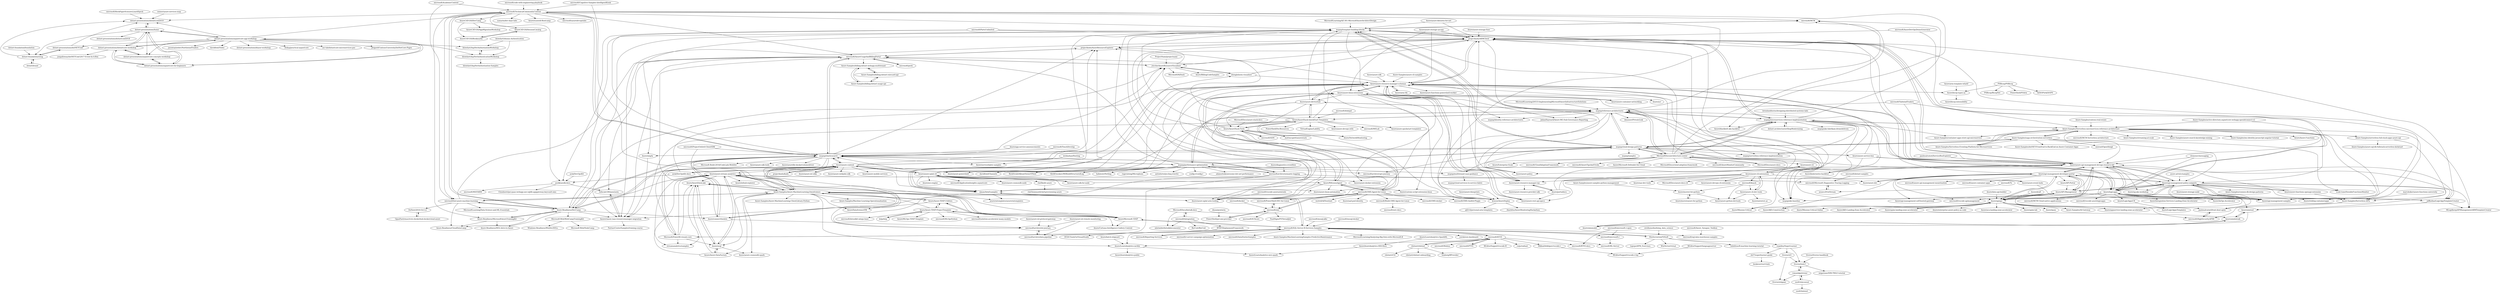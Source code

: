 digraph G {
"microsoft/code-with-engineering-playbook" -> "microsoft/TechnicalCommunityContent" ["e"=1]
"microsoft/MCW" -> "mspnp/template-building-blocks" ["e"=1]
"Azure-Samples/Serverless-Eventing-Platform-for-Microservices" -> "Azure-Samples/Serverless-microservices-reference-architecture"
"dotnet-presentations/aspnetcore-app-workshop" -> "dotnet-presentations/dotnetcore-workshop"
"dotnet-presentations/aspnetcore-app-workshop" -> "dotnet-presentations/aspnetcore-concepts-workshop"
"dotnet-presentations/aspnetcore-app-workshop" -> "dotnet-presentations/aspnetcore-for-beginners"
"dotnet-presentations/aspnetcore-app-workshop" -> "dotnet-presentations/home"
"dotnet-presentations/aspnetcore-app-workshop" -> "dotnet-presentations/blazor-workshop" ["e"=1]
"dotnet-presentations/aspnetcore-app-workshop" -> "blowdart/AspNetAuthorizationWorkshop" ["e"=1]
"dotnet-presentations/aspnetcore-app-workshop" -> "dotnet-presentations/dotNETConf" ["e"=1]
"dotnet-presentations/aspnetcore-app-workshop" -> "dodyg/practical-aspnetcore" ["e"=1]
"dotnet-presentations/aspnetcore-app-workshop" -> "asc-lab/dotnetcore-microservices-poc" ["e"=1]
"dotnet-presentations/aspnetcore-app-workshop" -> "dotnet-presentations/dotnetconf2019"
"dotnet-presentations/aspnetcore-app-workshop" -> "jbogard/ContosoUniversityDotNetCore-Pages" ["e"=1]
"dotnet-presentations/aspnetcore-app-workshop" -> "blowdart/AspNetAuthenticationWorkshop"
"dotnet-presentations/aspnetcore-app-workshop" -> "jasontaylordev/NorthwindTraders" ["e"=1]
"dotnet-presentations/aspnetcore-app-workshop" -> "microsoft/TechnicalCommunityContent"
"dotnet-presentations/aspnetcore-app-workshop" -> "davidfowl/Todos" ["e"=1]
"Azure/api-management-developer-portal" -> "Azure/azure-api-management-devops-resource-kit"
"Azure/api-management-developer-portal" -> "Azure/api-management-policy-snippets"
"Azure/api-management-developer-portal" -> "Azure/API-Management"
"Azure/api-management-developer-portal" -> "Azure/apiops"
"Azure/api-management-developer-portal" -> "Azure/api-management-samples"
"Azure/api-management-developer-portal" -> "Azure/API-Portal"
"Azure/api-management-developer-portal" -> "Azure/azure-dev" ["e"=1]
"Azure/api-management-developer-portal" -> "Azure/logicapps"
"Azure/api-management-developer-portal" -> "microsoft/azure-api-management-monetization"
"Azure/api-management-developer-portal" -> "microsoft/vscode-apimanagement"
"Azure/api-management-developer-portal" -> "microsoft/azure-container-apps" ["e"=1]
"Azure/api-management-developer-portal" -> "microsoft/HighSecurityAPIM"
"Azure/api-management-developer-portal" -> "projectkudu/ARMClient"
"Azure/api-management-developer-portal" -> "Azure/AKS-Construction" ["e"=1]
"Azure/api-management-developer-portal" -> "Azure/api-management-self-hosted-gateway"
"Azure/azure-storage-azcopy" -> "Azure/azure-linux-extensions" ["e"=1]
"Azure/azure-storage-azcopy" -> "projectkudu/ARMClient" ["e"=1]
"Azure/azure-storage-azcopy" -> "Azure/azure-resource-manager-schemas" ["e"=1]
"Azure-Samples/Serverless-microservices-reference-architecture" -> "Azure-Samples/Serverless-Eventing-Platform-for-Microservices"
"Azure-Samples/Serverless-microservices-reference-architecture" -> "Azure-Samples/saga-orchestration-serverless"
"Azure-Samples/Serverless-microservices-reference-architecture" -> "mspnp/microservices-reference-implementation"
"Azure-Samples/Serverless-microservices-reference-architecture" -> "Azure/azure-api-management-devops-resource-kit"
"Azure-Samples/Serverless-microservices-reference-architecture" -> "microsoft/MCW-Serverless-architecture" ["e"=1]
"Azure-Samples/Serverless-microservices-reference-architecture" -> "Azure-Samples/streaming-at-scale" ["e"=1]
"Azure-Samples/Serverless-microservices-reference-architecture" -> "Azure-Samples/container-apps-store-api-microservice" ["e"=1]
"Azure-Samples/Serverless-microservices-reference-architecture" -> "Azure/api-management-policy-snippets"
"Azure-Samples/Serverless-microservices-reference-architecture" -> "Azure-Samples/azure-search-knowledge-mining" ["e"=1]
"Azure-Samples/Serverless-microservices-reference-architecture" -> "Azure-Samples/Serverless-APIs"
"Azure-Samples/Serverless-microservices-reference-architecture" -> "Azure-Samples/serverless-full-stack-apps-azure-sql"
"Azure-Samples/Serverless-microservices-reference-architecture" -> "Azure-Samples/ms-identity-javascript-angular-tutorial"
"Azure-Samples/Serverless-microservices-reference-architecture" -> "Azure/Azure-Functions" ["e"=1]
"Azure-Samples/Serverless-microservices-reference-architecture" -> "Azure/api-management-samples"
"Azure-Samples/Serverless-microservices-reference-architecture" -> "Azure/reddog-containerapps" ["e"=1]
"dotnet-architecture/eShopModernizing" -> "mspnp/microservices-reference-implementation" ["e"=1]
"mspnp/microservices-reference-implementation" -> "mspnp/reference-architectures"
"mspnp/microservices-reference-implementation" -> "mspnp/cloud-design-patterns"
"mspnp/microservices-reference-implementation" -> "mspnp/aks-fabrikam-dronedelivery" ["e"=1]
"mspnp/microservices-reference-implementation" -> "mspnp/aks-baseline" ["e"=1]
"mspnp/microservices-reference-implementation" -> "mspnp/template-building-blocks"
"mspnp/microservices-reference-implementation" -> "Azure-Samples/Serverless-microservices-reference-architecture"
"mspnp/microservices-reference-implementation" -> "MicrosoftDocs/architecture-center"
"mspnp/microservices-reference-implementation" -> "microsoft/MCW" ["e"=1]
"mspnp/microservices-reference-implementation" -> "mspnp/serverless-reference-implementation"
"mspnp/microservices-reference-implementation" -> "Azure/blackbelt-aks-hackfest" ["e"=1]
"mspnp/microservices-reference-implementation" -> "Azure/azure-api-management-devops-resource-kit"
"mspnp/microservices-reference-implementation" -> "Azure/Mission-Critical" ["e"=1]
"mspnp/microservices-reference-implementation" -> "Azure-Samples/container-apps-store-api-microservice" ["e"=1]
"mspnp/microservices-reference-implementation" -> "Azure/kubernetes-hackfest" ["e"=1]
"mspnp/microservices-reference-implementation" -> "dotnet-architecture/eShopModernizing" ["e"=1]
"Azure/azure-storage-fuse" -> "projectkudu/ARMClient" ["e"=1]
"ProjectNami/projectnami" -> "ytechie/AzureResourceVisualizer" ["e"=1]
"microsoft/PowerShell-DSC-for-Linux" -> "microsoft/omi" ["e"=1]
"Azure-Samples/active-directory-aspnetcore-webapp-openidconnect-v2" -> "Azure-Samples/Serverless-microservices-reference-architecture" ["e"=1]
"Azure-Samples/active-directory-aspnetcore-webapp-openidconnect-v2" -> "Azure/azure-api-management-devops-resource-kit" ["e"=1]
"projectkudu/kudu" -> "Azure/azure-content" ["e"=1]
"Azure/azure-libraries-for-net" -> "projectkudu/ARMClient" ["e"=1]
"Azure/azure-libraries-for-net" -> "mspnp/template-building-blocks" ["e"=1]
"Azure/azure-sdk" -> "Azure/azure-resource-manager-schemas" ["e"=1]
"dotnet-presentations/aspnetcore-for-beginners" -> "dotnet-presentations/aspnetcore-concepts-workshop"
"dotnet-presentations/aspnetcore-for-beginners" -> "dotnet-presentations/dotnetcore-workshop"
"dotnet-presentations/aspnetcore-for-beginners" -> "dotnet-presentations/aspnetcore-app-workshop"
"dotnet-presentations/aspnetcore-for-beginners" -> "dotnet-presentations/home"
"brendandburns/designing-distributed-systems-labs" -> "mspnp/microservices-reference-implementation" ["e"=1]
"ecpolley/SuperLearner" -> "ck37/superlearner-guide"
"ecpolley/SuperLearner" -> "tlverse/sl3"
"ecpolley/SuperLearner" -> "tlverse/tmle3"
"Azure/azure-cli-extensions" -> "Azure/azure-cli-dev-tools"
"Azure/azure-cli-extensions" -> "Azure/azure-cli" ["e"=1]
"Azure/azure-cli-extensions" -> "Azure/azure-resource-manager-rpc"
"Azure/azure-cli-extensions" -> "Azure/aaz-dev-tools"
"Azure/azure-cli-extensions" -> "Azure/azure-resource-manager-schemas"
"Azure/azure-cli-extensions" -> "MicrosoftDocs/azure-docs-cli" ["e"=1]
"Azure/azure-cli-extensions" -> "Azure/azure-devops-cli-extension" ["e"=1]
"Azure/azure-cli-extensions" -> "microsoft/knack"
"Azure/azure-cli-extensions" -> "Azure/azure-rest-api-specs" ["e"=1]
"Azure/azure-cli-extensions" -> "Azure/azure-linux-extensions"
"Azure/azure-cli-extensions" -> "projectkudu/ARMClient"
"Azure/azure-cli-extensions" -> "Azure/azure-dev" ["e"=1]
"microsoft/Azure_Synapse_Toolbox" -> "microsoft/sql-data-warehouse-samples" ["e"=1]
"oreillymedia/doing_data_science" -> "WinVector/zmPDSwR"
"REditorSupport/languageserver" -> "REditorSupport/vscode-r-lsp" ["e"=1]
"blowdart/AspNetAuthenticationWorkshop" -> "blowdart/AspNetAuthorizationWorkshop" ["e"=1]
"blowdart/AspNetAuthenticationWorkshop" -> "blowdart/AspNetAuthorization-Samples"
"microsoft/HighSecurityAPIM" -> "paolosalvatori/front-door-apim"
"dotnet-presentations/dotnetconf2019" -> "dotnet-presentations/home"
"Azure/azure-api-management-devops-resource-kit" -> "Azure/apiops"
"Azure/azure-api-management-devops-resource-kit" -> "Azure/api-management-policy-snippets"
"Azure/azure-api-management-devops-resource-kit" -> "Azure/api-management-developer-portal"
"Azure/azure-api-management-devops-resource-kit" -> "Azure/logicapps"
"Azure/azure-api-management-devops-resource-kit" -> "mspnp/aks-baseline" ["e"=1]
"Azure/azure-api-management-devops-resource-kit" -> "Azure/api-management-samples"
"Azure/azure-api-management-devops-resource-kit" -> "Azure/azure-resource-manager-schemas"
"Azure/azure-api-management-devops-resource-kit" -> "Azure/API-Management"
"Azure/azure-api-management-devops-resource-kit" -> "azsk/DevOpsKit-docs" ["e"=1]
"Azure/azure-api-management-devops-resource-kit" -> "Azure/sg-aks-workshop" ["e"=1]
"Azure/azure-api-management-devops-resource-kit" -> "projectkudu/ARMClient"
"Azure/azure-api-management-devops-resource-kit" -> "MLogdberg/APIManagementARMTemplateCreator"
"Azure/azure-api-management-devops-resource-kit" -> "jeffhollan/LogicAppTemplateCreator"
"Azure/azure-api-management-devops-resource-kit" -> "Azure/kubernetes-hackfest" ["e"=1]
"Azure/azure-api-management-devops-resource-kit" -> "Azure/azure-policy" ["e"=1]
"Azure/azure-blueprints" -> "krnese/AzureDeploy" ["e"=1]
"microsoft/TailwindTraders" -> "Azure/azure-api-management-devops-resource-kit" ["e"=1]
"microsoft/TailwindTraders" -> "mspnp/reference-architectures" ["e"=1]
"microsoft/TailwindTraders" -> "Azure-Samples/Serverless-microservices-reference-architecture" ["e"=1]
"dotnet-presentations/home" -> "dotnet-presentations/dotnetcore-workshop"
"dotnet-presentations/home" -> "dotnet-presentations/aspnetcore-concepts-workshop"
"dotnet-presentations/home" -> "dotnet-presentations/aspnetcore-app-workshop"
"dotnet-presentations/home" -> "dotnet-presentations/dotnetconf2019"
"dotnet-presentations/home" -> "dotnet-presentations/dotnetconf2018"
"dotnet-presentations/home" -> "dotnet-presentations/aspnetcore-for-beginners"
"dotnet-presentations/home" -> "dotnet-foundation/swag"
"azure-ad-b2c/samples" -> "Azure/api-management-policy-snippets" ["e"=1]
"azsk/DevOpsKit-docs" -> "Azure/azure-api-management-devops-resource-kit" ["e"=1]
"azsk/DevOpsKit-docs" -> "azsdk/azsdk-docs" ["e"=1]
"azsk/DevOpsKit-docs" -> "Azure/azure-resource-manager-schemas" ["e"=1]
"Azure/azure-cli-dev-tools" -> "Azure/azure-python-devtools"
"Azure/azure-cli-dev-tools" -> "Azure/autorest.az"
"Azure/azure-cli-dev-tools" -> "Azure/azure-cli-extensions"
"MicrosoftLearning/AZ-301-MicrosoftAzureArchitectDesign" -> "mspnp/template-building-blocks" ["e"=1]
"microsoft/Tx" -> "neuecc/EtwStream" ["e"=1]
"Azure/azure-storage-node" -> "Azure/api-management-samples" ["e"=1]
"Azure/azure-linux-extensions" -> "Azure/WALinuxAgent"
"Azure/azure-linux-extensions" -> "Azure/custom-script-extension-linux"
"Azure/azure-linux-extensions" -> "Azure/azure-resource-manager-schemas"
"Azure/azure-linux-extensions" -> "microsoft/OMS-Agent-for-Linux"
"Azure/azure-linux-extensions" -> "Azure/azure-container-networking" ["e"=1]
"Azure/azure-linux-extensions" -> "Azure/azure-linux-automation"
"Azure/azure-linux-extensions" -> "Azure/acr" ["e"=1]
"Azure/azure-linux-extensions" -> "Azure/azure-resource-manager-rpc"
"Azure/azure-linux-extensions" -> "Azure/azure-docker-extension"
"Azure/azure-linux-extensions" -> "Azure/azure-devtestlab" ["e"=1]
"nnmer/azure-services-map" -> "dotnet-presentations/dotnetconf2019" ["e"=1]
"MikhailArkhipov/vscode-r" -> "REditorSupport/vscode-r-lsp"
"MicrosoftDocs/azure-stack-docs" -> "Azure/AzureStack-Tools" ["e"=1]
"microsoft/AzureDevOpsDemoGenerator" -> "Azure/api-management-samples" ["e"=1]
"microsoft/AzureDevOpsDemoGenerator" -> "projectkudu/ARMClient" ["e"=1]
"microsoft/vscode-azurearmtools" -> "Azure/azure-xplat-arm-tooling"
"azsk/DevOpsKit" -> "azsdk/azsdk-docs" ["e"=1]
"tlverse/tmle3" -> "migariane/SIM-TMLE-tutorial"
"tlverse/tmle3" -> "romainkp/stremr"
"dotnet-presentations/dotnetcore-workshop" -> "dotnet-presentations/aspnetcore-concepts-workshop"
"dotnet-presentations/dotnetcore-workshop" -> "dotnet-presentations/home"
"dotnet-presentations/dotnetcore-workshop" -> "dotnet-presentations/aspnetcore-app-workshop"
"dotnet-presentations/dotnetcore-workshop" -> "dotnet-presentations/aspnetcore-for-beginners"
"dotnet-presentations/dotnetcore-workshop" -> "jongalloway/dotNETConf-2017-Event-In-A-Box"
"tlverse/tlverse-handbook" -> "tlverse/tmle3"
"dotnet-presentations/aspnetcore-concepts-workshop" -> "dotnet-presentations/dotnetcore-workshop"
"dotnet-presentations/aspnetcore-concepts-workshop" -> "dotnet-presentations/aspnetcore-for-beginners"
"Azure/Azure-DataFactory" -> "Azure/AzureDataLake" ["e"=1]
"Azure/Azure-DataFactory" -> "Azure/usql" ["e"=1]
"Azure/Azure-DataFactory" -> "Azure/azure-stream-analytics" ["e"=1]
"Azure-Readiness/DevCamp" -> "Azure-Readiness/MicrosoftAzureTrainingKit"
"Azure-Readiness/DevCamp" -> "microsoft/TechnicalCommunityContent"
"Azure-Readiness/DevCamp" -> "Azure-Readiness/CloudDataCamp"
"Azure-Readiness/DevCamp" -> "Azure-Readiness/HOL-Intro-to-Azure"
"Azure-Readiness/DevCamp" -> "mspnp/elasticsearch"
"Azure-Readiness/DevCamp" -> "Azure/azure-content"
"Azure-Readiness/DevCamp" -> "ytechie/AzureResourceVisualizer"
"Azure-Readiness/DevCamp" -> "Microsoft-Web/WebCampTrainingKit"
"Azure-Readiness/DevCamp" -> "microsoft/hol-azure-machine-learning"
"Azure-Readiness/DevCamp" -> "Azure/classic-iaas-resourcemanager-migration"
"Azure-Readiness/DevCamp" -> "microsoft/AzureUsageAndBillingPortal"
"Azure-Readiness/DevCamp" -> "Azure/connectthedots" ["e"=1]
"paolosalvatori/ServiceBusExplorer" -> "Azure/azure-api-management-devops-resource-kit" ["e"=1]
"microsoft/diskspd" -> "Azure/AzureStack-QuickStart-Templates" ["e"=1]
"mspnp/performance-optimization" -> "mspnp/elasticsearch"
"mspnp/performance-optimization" -> "microsoftarchive/semantic-logging"
"mspnp/performance-optimization" -> "mspnp/cloud-design-patterns"
"mspnp/performance-optimization" -> "mspnp/reference-architectures"
"mspnp/performance-optimization" -> "mspnp/template-building-blocks"
"mspnp/performance-optimization" -> "hallatore/Netling" ["e"=1]
"mspnp/performance-optimization" -> "rogeralsing/Microphone" ["e"=1]
"mspnp/performance-optimization" -> "mspnp/multitenant-saas-guidance"
"mspnp/performance-optimization" -> "antiufo/roslyn-linq-rewrite" ["e"=1]
"mspnp/performance-optimization" -> "microsoftarchive/cqrs-journey" ["e"=1]
"mspnp/performance-optimization" -> "config-r/config-r" ["e"=1]
"mspnp/performance-optimization" -> "adamsitnik/awesome-dot-net-performance" ["e"=1]
"mspnp/performance-optimization" -> "davidfowl/Channels" ["e"=1]
"mspnp/performance-optimization" -> "RickStrahl/AlbumViewerVNext" ["e"=1]
"mspnp/performance-optimization" -> "KirillOsenkov/MSBuildStructuredLog" ["e"=1]
"dotnet-presentations/dotNETConf" -> "dotnet-foundation/swag" ["e"=1]
"dotnet-presentations/dotNETConf" -> "dotnet-presentations/dotnetconf2019" ["e"=1]
"Azure/API-Management" -> "microsoft/vscode-apimanagement"
"Azure/API-Management" -> "Azure/api-management-policy-snippets"
"Azure/API-Management" -> "paolosalvatori/front-door-apim"
"Azure/API-Management" -> "Azure/api-management-self-hosted-gateway"
"Azure/API-Management" -> "Azure/api-management-developer-portal"
"Azure/API-Management" -> "Azure/apiops"
"Azure/API-Management" -> "Azure/api-management-samples"
"Azure-Samples/Azure-MachineLearning-DataScience" -> "Azure/Azure-TDSP-Utilities"
"Azure-Samples/Azure-MachineLearning-DataScience" -> "Azure-Samples/Azure-MachineLearning-ClientLibrary-Python"
"Azure-Samples/Azure-MachineLearning-DataScience" -> "Azure/AzureDataLake"
"Azure-Samples/Azure-MachineLearning-DataScience" -> "Azure/Microsoft-TDSP"
"Azure-Samples/Azure-MachineLearning-DataScience" -> "Azure/azure-stream-analytics"
"Azure-Samples/Azure-MachineLearning-DataScience" -> "microsoft/hol-azure-machine-learning"
"Azure-Samples/Azure-MachineLearning-DataScience" -> "Azure/LearnAnalytics-mr4ds"
"Azure-Samples/Azure-MachineLearning-DataScience" -> "Azure/Cortana-Intelligence-Gallery-Content"
"Azure-Samples/Azure-MachineLearning-DataScience" -> "microsoft/SQL-Server-R-Services-Samples"
"Azure-Samples/Azure-MachineLearning-DataScience" -> "Azure-Samples/Machine-Learning-Operationalization" ["e"=1]
"Azure-Samples/Azure-MachineLearning-DataScience" -> "Azure/DataScienceVM"
"Azure-Samples/Azure-MachineLearning-DataScience" -> "Azure/usql"
"Azure-Samples/Azure-MachineLearning-DataScience" -> "Azure/Azure-DataFactory" ["e"=1]
"Azure-Samples/Azure-MachineLearning-DataScience" -> "Azure/azure-content"
"Azure-Samples/Azure-MachineLearning-DataScience" -> "Azure/azure-cosmosdb-spark" ["e"=1]
"dotnet-foundation/foundation" -> "dotnet-foundation/swag" ["e"=1]
"Azure/connectthedots" -> "Azure/azure-stream-analytics" ["e"=1]
"Azure/connectthedots" -> "mspnp/elasticsearch" ["e"=1]
"Azure/connectthedots" -> "microsoftarchive/iot-journey" ["e"=1]
"Azure/connectthedots" -> "microsoft/AzureUsageAndBillingPortal" ["e"=1]
"Azure/arm-ttk" -> "Azure/azure-resource-manager-schemas" ["e"=1]
"Azure/azure-sdk-for-node" -> "Azure/azure-xplat-cli" ["e"=1]
"Azure/azure-sdk-for-node" -> "Azure/azure-resource-manager-schemas" ["e"=1]
"Azure-Samples/Serverless-APIs" -> "microsoft/HighSecurityAPIM"
"Azure-Samples/Serverless-APIs" -> "paolosalvatori/front-door-apim"
"microsoft/RockPaperScissorsLizardSpock" -> "dotnet-presentations/dotnetconf2019" ["e"=1]
"projectkudu/ARMClient" -> "projectkudu/AzureResourceExplorer"
"projectkudu/ARMClient" -> "Azure/azure-resource-manager-schemas"
"projectkudu/ARMClient" -> "mspnp/template-building-blocks"
"projectkudu/ARMClient" -> "MLogdberg/APIManagementARMTemplateCreator"
"projectkudu/ARMClient" -> "jeffhollan/LogicAppTemplateCreator"
"projectkudu/ARMClient" -> "Azure/logicapps"
"projectkudu/ARMClient" -> "Azure/azure-xplat-arm-tooling"
"projectkudu/ARMClient" -> "Azure/azure-api-management-devops-resource-kit"
"projectkudu/ARMClient" -> "Azure/azure-resource-manager-rpc"
"projectkudu/ARMClient" -> "ytechie/AzureResourceVisualizer"
"projectkudu/ARMClient" -> "Azure/classic-iaas-resourcemanager-migration"
"Azure/azure-functions-openapi-extension" -> "Azure/api-management-policy-snippets" ["e"=1]
"Azure/azure-functions-openapi-extension" -> "Azure/azure-api-management-devops-resource-kit" ["e"=1]
"Azure/azure-functions-openapi-extension" -> "Azure-Samples/Serverless-APIs" ["e"=1]
"rdotnet/rdotnet" -> "rdotnet/rdotnet-onboarding"
"rdotnet/rdotnet" -> "fslaborg/RProvider" ["e"=1]
"rdotnet/rdotnet" -> "rdotnet/rClr"
"rdotnet/rdotnet" -> "microsoft/RTVS"
"paolosalvatori/front-door-apim" -> "microsoft/HighSecurityAPIM"
"Azure/api-management-samples" -> "Azure/api-management-policy-snippets"
"microsoftarchive/semantic-logging" -> "microsoft/Microsoft.Diagnostics.Tracing.Logging"
"microsoftarchive/semantic-logging" -> "mspnp/elasticsearch"
"microsoftarchive/semantic-logging" -> "microsoftarchive/data-pipeline"
"microsoftarchive/semantic-logging" -> "microsoftarchive/iot-journey"
"microsoftarchive/semantic-logging" -> "mspnp/performance-optimization"
"BTDF/DeploymentFramework" -> "BTDF/ToolsForVisualStudio"
"Azure-Samples/azure-samples-python-management" -> "Azure/msrest-for-python"
"dslp/dslp" -> "Azure/Azure-TDSP-ProjectTemplate" ["e"=1]
"Azure/bicep-types-az" -> "Azure/bicep-extensibility"
"dotnet/brand" -> "dotnet-foundation/swag"
"microsoft/dotnet-samples" -> "microsoft/Microsoft.Diagnostics.Tracing.Logging" ["e"=1]
"Azure-Samples/saga-orchestration-serverless" -> "Azure-Samples/Serverless-microservices-reference-architecture"
"Azure-Samples/saga-orchestration-serverless" -> "mizrael/OpenSleigh" ["e"=1]
"Azure-Samples/saga-orchestration-serverless" -> "Azure-Samples/Serverless-Eventing-Platform-for-Microservices"
"Azure-Samples/saga-orchestration-serverless" -> "scale-tone/DurableFunctionsMonitor" ["e"=1]
"Azure-Samples/saga-orchestration-serverless" -> "Azure/api-management-policy-snippets"
"Azure-Samples/saga-orchestration-serverless" -> "Azure-Samples/dotNET-FrontEnd-to-BackEnd-on-Azure-Container-Apps" ["e"=1]
"Azure-Samples/saga-orchestration-serverless" -> "mspnp/cloud-design-patterns"
"Azure-Readiness/MicrosoftAzureTrainingKit" -> "Azure-Readiness/DevCamp"
"Azure-Readiness/MicrosoftAzureTrainingKit" -> "Azure-Readiness/CloudDataCamp"
"Azure-Readiness/MicrosoftAzureTrainingKit" -> "Azure-Readiness/HOL-Intro-to-Azure"
"Azure/aimtool" -> "Azure/aimbiztalk"
"Azure/aimtool" -> "Azure/aimmodel"
"neuecc/EtwStream" -> "microsoft/Microsoft.Diagnostics.Tracing.Logging"
"Azure/aimmodel" -> "Azure/aimbiztalk"
"microsoftarchive/data-pipeline" -> "microsoftarchive/iot-journey"
"Azure/aimbiztalk" -> "Azure/aimmodel"
"Azure/aimbiztalk" -> "Azure/aimtool"
"Azure/arm-template-whatif" -> "Azure/bicep-types-az"
"microsoft/TouchDevelop" -> "mspnp/elasticsearch" ["e"=1]
"microsoft/PTVS" -> "microsoft/RTVS" ["e"=1]
"Azure/LogicAppsUX" -> "Azure/LogicAppsTemplates"
"microsoft/RTVS" -> "MikhailArkhipov/vscode-r"
"microsoft/RTVS" -> "microsoft/RTVS-docs"
"microsoft/RTVS" -> "microsoft/SQL-Server-R-Services-Samples"
"microsoft/RTVS" -> "REditorSupport/vscode-R" ["e"=1]
"microsoft/RTVS" -> "microsoft/PTVS" ["e"=1]
"microsoft/RTVS" -> "rdotnet/rdotnet"
"microsoft/RTVS" -> "Azure/LearnAnalytics-mr4ds"
"microsoft/RTVS" -> "vnijs/radiant" ["e"=1]
"microsoft/RTVS" -> "microsoft/Mobius" ["e"=1]
"Azure/azure-stream-analytics" -> "Azure-Samples/Azure-MachineLearning-DataScience"
"Azure/azure-stream-analytics" -> "Azure/azure-event-hubs" ["e"=1]
"Azure/azure-stream-analytics" -> "streamanalytics/samples"
"Azure/azure-stream-analytics" -> "Azure/usql"
"Azure/azure-stream-analytics" -> "Azure/AzureDataLake"
"Azure/azure-stream-analytics" -> "Azure/connectthedots" ["e"=1]
"Azure/azure-stream-analytics" -> "Azure/iothub-explorer" ["e"=1]
"Azure/azure-rest-api-specs" -> "Azure/azure-resource-manager-schemas" ["e"=1]
"Azure/azure-rest-api-specs" -> "projectkudu/ARMClient" ["e"=1]
"Azure/azure-resource-manager-schemas" -> "Azure/arm-ttk" ["e"=1]
"Azure/azure-resource-manager-schemas" -> "projectkudu/ARMClient"
"Azure/azure-resource-manager-schemas" -> "Azure/azure-rest-api-specs" ["e"=1]
"Azure/azure-resource-manager-schemas" -> "Azure/azure-devtestlab" ["e"=1]
"Azure/azure-resource-manager-schemas" -> "Azure/azure-xplat-arm-tooling"
"Azure/azure-resource-manager-schemas" -> "rjmax/ArmExamples"
"Azure/azure-resource-manager-schemas" -> "Azure/azure-policy" ["e"=1]
"Azure/azure-resource-manager-schemas" -> "Azure/logicapps"
"Azure/azure-resource-manager-schemas" -> "Azure/azure-resource-manager-rpc"
"Azure/azure-resource-manager-schemas" -> "Azure/azure-api-management-devops-resource-kit"
"Azure/azure-resource-manager-schemas" -> "JulianHayward/Azure-MG-Sub-Governance-Reporting" ["e"=1]
"Azure/azure-resource-manager-schemas" -> "Azure/azure-functions-powershell-worker" ["e"=1]
"Azure/azure-resource-manager-schemas" -> "Azure/bicep-types-az"
"Azure/azure-resource-manager-schemas" -> "projectkudu/AzureResourceExplorer"
"Azure/azure-resource-manager-schemas" -> "Azure/azure-linux-extensions"
"Azure-Samples/serverless-full-stack-apps-azure-sql" -> "Azure-Samples/azure-sql-db-fullstack-serverless-kickstart"
"Azure-Samples/serverless-full-stack-apps-azure-sql" -> "Azure-Samples/Serverless-APIs"
"microsoft/PartsUnlimited" -> "mspnp/elasticsearch" ["e"=1]
"microsoft/PartsUnlimited" -> "projectkudu/ARMClient" ["e"=1]
"microsoft/PartsUnlimited" -> "Azure/azure-api-management-devops-resource-kit" ["e"=1]
"microsoft/PartsUnlimited" -> "Azure-Readiness/DevCamp" ["e"=1]
"Azure/azure-iot-remote-monitoring" -> "microsoftarchive/iot-journey" ["e"=1]
"Azure/azure-iot-remote-monitoring" -> "microsoftarchive/data-pipeline" ["e"=1]
"projectkudu/AzureResourceExplorer" -> "projectkudu/ARMClient"
"projectkudu/AzureResourceExplorer" -> "microsoft/AzureUsageAndBillingPortal"
"mspnp/elasticsearch" -> "mspnp/performance-optimization"
"mspnp/elasticsearch" -> "microsoftarchive/iot-journey"
"mspnp/elasticsearch" -> "microsoftarchive/semantic-logging"
"mspnp/elasticsearch" -> "microsoft/AzureUsageAndBillingPortal"
"mspnp/elasticsearch" -> "Azure-Readiness/DevCamp"
"mspnp/elasticsearch" -> "Azure/servicefabric-samples"
"mspnp/elasticsearch" -> "Azure/azure-content"
"mspnp/elasticsearch" -> "ytechie/AzureResourceVisualizer"
"mspnp/elasticsearch" -> "microsoft/TechnicalCommunityContent"
"mspnp/elasticsearch" -> "Microsoft-Build-2016/CodeLabs-WebDev" ["e"=1]
"mspnp/elasticsearch" -> "Azure/connectthedots" ["e"=1]
"mspnp/elasticsearch" -> "Azure/azure-sdk-tools" ["e"=1]
"mspnp/elasticsearch" -> "azurermtemplates/azurermtemplates"
"mspnp/elasticsearch" -> "Azure/azurefile-dockervolumedriver" ["e"=1]
"mspnp/elasticsearch" -> "projectkudu/AzureResourceExplorer"
"Microsoft/PowerBI-visuals-core" -> "Azure/usql" ["e"=1]
"Microsoft/PowerBI-visuals-core" -> "mspnp/elasticsearch" ["e"=1]
"Microsoft/PowerBI-visuals-core" -> "Azure/azure-stream-analytics" ["e"=1]
"Microsoft/PowerBI-visuals-core" -> "Azure/azure-content" ["e"=1]
"Microsoft/PowerBI-visuals-core" -> "microsoft/SQL-Server-R-Services-Samples" ["e"=1]
"Microsoft/PowerBI-visuals-core" -> "streamanalytics/samples" ["e"=1]
"Microsoft/PowerBI-visuals-core" -> "Azure/AzureDataLake" ["e"=1]
"fullscale180/asm2arm" -> "Azure/classic-iaas-resourcemanager-migration"
"Azure/azure-event-hubs" -> "Azure/azure-stream-analytics" ["e"=1]
"Azure/azure-event-hubs" -> "Azure/api-management-samples" ["e"=1]
"marcduiker/azure-functions-university" -> "Azure-Samples/Serverless-APIs" ["e"=1]
"dotnet-foundation/swag" -> "dotnet/brand"
"dotnet-foundation/swag" -> "dotnet-presentations/dotnetconf2019"
"dotnet-foundation/swag" -> "dotnet-presentations/dotNETConf" ["e"=1]
"microsoft/docker" -> "microsoft/omi" ["e"=1]
"PSBicep/PSBicep" -> "AZDOPS/AZDOPS"
"PSBicep/PSBicep" -> "PSBicep/BicepNet"
"PSBicep/PSBicep" -> "PowerShell/PSArm"
"PSBicep/PSBicep" -> "Azure/bicep-types-az"
"ytechie/AzureResourceVisualizer" -> "shenglol/arm-visualizer"
"ytechie/AzureResourceVisualizer" -> "microsoft/AzureUsageAndBillingPortal"
"ytechie/AzureResourceVisualizer" -> "Azure/BillingCodeSamples"
"ytechie/AzureResourceVisualizer" -> "MicrosoftDX/Dash"
"ytechie/AzureResourceVisualizer" -> "projectkudu/AzureResourceExplorer"
"Azure/azure-iot-protocol-gateway" -> "microsoftarchive/iot-journey" ["e"=1]
"Azure/AzureDataLake" -> "Azure/usql"
"Azure/AzureDataLake" -> "streamanalytics/samples"
"Azure/AzureDataLake" -> "Azure-Samples/Azure-MachineLearning-DataScience"
"microsoftarchive/iot-journey" -> "microsoftarchive/data-pipeline"
"rjmax/ArmExamples" -> "krnese/AzureDeploy"
"rjmax/ArmExamples" -> "Azure/azure-xplat-arm-tooling"
"rjmax/ArmExamples" -> "azurermtemplates/azurermtemplates"
"rjmax/ArmExamples" -> "Azure/classic-iaas-resourcemanager-migration"
"Microsoft-Web/WebCampTrainingKit" -> "Microsoft-Web/NodeCamp"
"Microsoft-Web/WebCampTrainingKit" -> "Windows-Readiness/WinDevHOLs" ["e"=1]
"osofr/simcausal" -> "romainkp/stremr"
"osofr/simcausal" -> "osofr/tmlenet"
"microsoft/Microsoft.Diagnostics.Tracing.Logging" -> "neuecc/EtwStream"
"Azure/API-Portal" -> "Azure/API-Management"
"Azure-Samples/billing-dotnet-webapp-multitenant" -> "Azure-Samples/billing-dotnet-ratecard-api"
"Azure-Samples/billing-dotnet-webapp-multitenant" -> "Azure-Samples/billing-dotnet-usage-api"
"blowdart/AspNetAuthorizationWorkshop" -> "blowdart/AspNetAuthenticationWorkshop" ["e"=1]
"Azure/apim-landing-zone-accelerator" -> "Azure/apiops" ["e"=1]
"Azure/azure-content" -> "mspnp/elasticsearch"
"Azure/azure-content" -> "Azure-Readiness/DevCamp"
"Azure/azure-content" -> "Azure/azure-resource-manager-schemas"
"Azure/azure-content" -> "projectkudu/kudu" ["e"=1]
"Azure/azure-content" -> "ytechie/AzureResourceVisualizer"
"Azure/azure-content" -> "Azure/azure-xplat-cli"
"Azure/azure-content" -> "Azure-Samples/Azure-MachineLearning-DataScience"
"Azure/azure-content" -> "Azure/azure-iot-sdks" ["e"=1]
"Azure/azure-content" -> "Azure/azure-webjobs-sdk" ["e"=1]
"Azure/azure-content" -> "Microsoft/PowerBI-visuals-core" ["e"=1]
"Azure/azure-content" -> "Azure/azure-powershell" ["e"=1]
"Azure/azure-content" -> "rjmax/ArmExamples"
"Azure/azure-content" -> "Azure/azure-stream-analytics"
"Azure/azure-content" -> "Azure/azure-mobile-services" ["e"=1]
"Azure/azure-content" -> "projectkudu/AzureResourceExplorer"
"Azure/AzureStack-QuickStart-Templates" -> "Azure/AzureStack-Tools"
"Azure/AzureStack-QuickStart-Templates" -> "mspnp/reference-architectures"
"Azure/AzureStack-QuickStart-Templates" -> "Azure/azure-devtestlab" ["e"=1]
"Azure/AzureStack-QuickStart-Templates" -> "PowerShell/DscResources" ["e"=1]
"Azure/AzureStack-QuickStart-Templates" -> "Azure/azure-resource-manager-schemas"
"Azure/AzureStack-QuickStart-Templates" -> "Azure/classic-iaas-resourcemanager-migration"
"Azure/AzureStack-QuickStart-Templates" -> "ytechie/AzureResourceVisualizer"
"Azure/AzureStack-QuickStart-Templates" -> "VirtualEngine/Lability" ["e"=1]
"Azure/AzureStack-QuickStart-Templates" -> "microsoft/AzureUsageAndBillingPortal"
"Azure/AzureStack-QuickStart-Templates" -> "Azure/azure-powershell" ["e"=1]
"Azure/AzureStack-QuickStart-Templates" -> "Azure/azure-devops-utils" ["e"=1]
"Azure/AzureStack-QuickStart-Templates" -> "rjmax/ArmExamples"
"Azure/AzureStack-QuickStart-Templates" -> "microsoft/MSLab" ["e"=1]
"Azure/AzureStack-QuickStart-Templates" -> "Azure/azure-quickstart-templates" ["e"=1]
"Azure/AzureStack-QuickStart-Templates" -> "Azure/NetworkMonitoring"
"mspnp/multitenant-saas-guidance" -> "mspnp/cloud-services-to-service-fabric"
"Azure/data-api-builder" -> "Azure/apiops" ["e"=1]
"microsoft/ProjectOxford-ClientSDK" -> "mspnp/elasticsearch" ["e"=1]
"microsoft/ProjectOxford-ClientSDK" -> "Azure-Samples/Azure-MachineLearning-DataScience" ["e"=1]
"clemensv/messaging" -> "Azure/azure-api-management-devops-resource-kit" ["e"=1]
"clemensv/messaging" -> "Azure/logicapps" ["e"=1]
"diyan/pywinrm" -> "PowerShell/psl-omi-provider" ["e"=1]
"Azure/apiops" -> "Azure/azure-api-management-devops-resource-kit"
"Azure/apiops" -> "Azure/apim-landing-zone-accelerator" ["e"=1]
"Azure/apiops" -> "Azure/api-management-policy-snippets"
"Azure/apiops" -> "Azure/API-Management"
"Azure/apiops" -> "Azure/appservice-landing-zone-accelerator" ["e"=1]
"Azure/apiops" -> "Azure/enterprise-azure-policy-as-code" ["e"=1]
"Azure/apiops" -> "Azure/api-management-developer-portal"
"Azure/apiops" -> "Azure/aca-landing-zone-accelerator" ["e"=1]
"Azure/apiops" -> "Azure/apim-lab"
"Azure/apiops" -> "Azure/AKS-Construction" ["e"=1]
"Azure/apiops" -> "Azure/ipam" ["e"=1]
"Azure/apiops" -> "Azure-Samples/AI-Gateway" ["e"=1]
"Azure/apiops" -> "Azure/Mission-Critical" ["e"=1]
"Azure/apiops" -> "Azure/Mission-Critical-Online" ["e"=1]
"Azure/apiops" -> "Azure/AKS-Landing-Zone-Accelerator" ["e"=1]
"microsoft/omi" -> "PowerShell/psl-omi-provider"
"microsoft/omi" -> "microsoft/SCXcore"
"microsoft/omi" -> "microsoft/PowerShell-DSC-for-Linux" ["e"=1]
"microsoft/omi" -> "PaulHigin/PSThreadJob" ["e"=1]
"microsoft/omi" -> "microsoft/OMS-Agent-for-Linux"
"microsoft/OMS-Agent-for-Linux" -> "microsoft/Build-OMS-Agent-for-Linux"
"microsoft/OMS-Agent-for-Linux" -> "Azure/azure-linux-extensions"
"microsoft/OMS-Agent-for-Linux" -> "microsoft/OMS-docker" ["e"=1]
"microsoft/OMS-Agent-for-Linux" -> "microsoft/omi"
"microsoft/OMS-Agent-for-Linux" -> "Azure/WALinuxAgent"
"microsoft/OMS-Agent-for-Linux" -> "microsoft/OMS-Auditd-Plugin"
"microsoft/OMS-Agent-for-Linux" -> "microsoft/PowerShell-DSC-for-Linux" ["e"=1]
"microsoft/OMS-Agent-for-Linux" -> "projectkudu/ARMClient"
"microsoft/OMS-Agent-for-Linux" -> "wortell/AZSentinel" ["e"=1]
"microsoft/OMS-Agent-for-Linux" -> "Azure/aad-pod-identity" ["e"=1]
"Azure/azure-iot-sdks" -> "Azure/azure-content" ["e"=1]
"weidazhao/Hosting" -> "Azure/servicefabric-samples" ["e"=1]
"PowerShell/psl-omi-provider" -> "microsoft/omi"
"Azure/azure-devtestlab" -> "Azure/azure-resource-manager-schemas" ["e"=1]
"Azure/azure-devtestlab" -> "mspnp/reference-architectures" ["e"=1]
"Azure/azure-devtestlab" -> "Azure/AzureStack-QuickStart-Templates" ["e"=1]
"Azure/azure-devtestlab" -> "mspnp/template-building-blocks" ["e"=1]
"Azure/azure-devtestlab" -> "Azure/AzureStack-Tools" ["e"=1]
"Azure/azure-devtestlab" -> "rjmax/ArmExamples" ["e"=1]
"Azure/azure-devtestlab" -> "Azure/NetworkMonitoring" ["e"=1]
"krnese/AzureDeploy" -> "rkuehfus/AzureMonitoringHackathon" ["e"=1]
"krnese/AzureDeploy" -> "rjmax/ArmExamples"
"krnese/AzureDeploy" -> "ajf214/personal-arm-templates" ["e"=1]
"Azure/WALinuxAgent" -> "Azure/azure-linux-extensions"
"Azure/WALinuxAgent" -> "microsoft/OMS-Agent-for-Linux"
"Azure/WALinuxAgent" -> "Azure/custom-script-extension-linux"
"Azure/WALinuxAgent" -> "rjmax/ArmExamples"
"Azure/WALinuxAgent" -> "Azure/azure-resource-manager-schemas"
"Azure/WALinuxAgent" -> "Azure/azure-xplat-arm-tooling"
"Azure/WALinuxAgent" -> "Azure/azure-linux-automation"
"microsoft/SDN" -> "Azure/AzureStack-Tools" ["e"=1]
"Azure/draft" -> "Azure/apiops" ["e"=1]
"Azure/usql" -> "Azure/AzureDataLake"
"Azure/usql" -> "Azure/azure-stream-analytics"
"Azure/usql" -> "Azure/Azure-DataFactory" ["e"=1]
"Azure/usql" -> "Azure/azure-cosmosdb-spark" ["e"=1]
"Azure-Samples/billing-dotnet-ratecard-api" -> "Azure-Samples/billing-dotnet-webapp-multitenant"
"Azure-Samples/billing-dotnet-ratecard-api" -> "Azure-Samples/billing-dotnet-usage-api"
"chef/knife-azure" -> "chef-boneyard/chef-provisioning-azure"
"OguzPastirmaci/vsts-dockerhub-dockercloud-azure" -> "DxNext/2016-Oct-L2"
"microsoft/Build-OMS-Agent-for-Linux" -> "microsoft/ostc-docs"
"Azure-Samples/billing-dotnet-usage-api" -> "Azure-Samples/billing-dotnet-ratecard-api"
"Azure-Samples/billing-dotnet-usage-api" -> "Azure-Samples/billing-dotnet-webapp-multitenant"
"Azure/azure-cli" -> "Azure/azure-cli-extensions" ["e"=1]
"blowdart/idunno.Authentication" -> "blowdart/AspNetAuthorizationWorkshop" ["e"=1]
"blowdart/idunno.Authentication" -> "blowdart/AspNetAuthenticationWorkshop"
"Azure/azure-dev" -> "Azure/api-management-developer-portal" ["e"=1]
"mspnp/cloud-design-patterns" -> "mspnp/reference-architectures"
"mspnp/cloud-design-patterns" -> "mspnp/microservices-reference-implementation"
"mspnp/cloud-design-patterns" -> "mspnp/template-building-blocks"
"mspnp/cloud-design-patterns" -> "mspnp/performance-optimization"
"mspnp/cloud-design-patterns" -> "mspnp/serverless-reference-implementation"
"mspnp/cloud-design-patterns" -> "mspnp/aks-baseline" ["e"=1]
"mspnp/cloud-design-patterns" -> "Azure/azure-service-bus" ["e"=1]
"mspnp/cloud-design-patterns" -> "MicrosoftDocs/architecture-center"
"mspnp/cloud-design-patterns" -> "mspnp/elasticsearch"
"mspnp/cloud-design-patterns" -> "mspnp/multitenant-saas-guidance"
"mspnp/cloud-design-patterns" -> "Azure-Samples/saga-orchestration-serverless"
"mspnp/cloud-design-patterns" -> "microsoftarchive/cqrs-journey" ["e"=1]
"mspnp/cloud-design-patterns" -> "mspnp/samples"
"mspnp/cloud-design-patterns" -> "Azure-Samples/Serverless-microservices-reference-architecture"
"mspnp/cloud-design-patterns" -> "Azure/migAz"
"microsoft/Reporting-Services" -> "microsoft/SQL-Server-R-Services-Samples" ["e"=1]
"microsoft/hol-azure-machine-learning" -> "DxNext/2016-Oct-L2"
"microsoft/hol-azure-machine-learning" -> "Azure-Samples/Azure-MachineLearning-DataScience"
"microsoft/hol-azure-machine-learning" -> "Azure-Readiness/CloudDataCamp"
"microsoft/hol-azure-machine-learning" -> "microsoft/AzureUsageAndBillingPortal"
"microsoft/hol-azure-machine-learning" -> "MicrosoftLearning/Data-Science-and-ML-Essentials" ["e"=1]
"microsoft/hol-azure-machine-learning" -> "Azure-Readiness/DevCamp"
"microsoft/hol-azure-machine-learning" -> "Azure/azure-stream-analytics"
"Azure-Samples/contoso-real-estate" -> "Azure-Samples/Serverless-microservices-reference-architecture" ["e"=1]
"microsoft/SQL-Server-R-Services-Samples" -> "microsoft/r-server-campaign-optimization"
"microsoft/SQL-Server-R-Services-Samples" -> "microsoft/microsoft-r"
"microsoft/SQL-Server-R-Services-Samples" -> "Azure-Samples/Azure-MachineLearning-DataScience"
"microsoft/SQL-Server-R-Services-Samples" -> "microsoft/Reporting-Services" ["e"=1]
"microsoft/SQL-Server-R-Services-Samples" -> "microsoft/sql-data-warehouse-samples"
"microsoft/SQL-Server-R-Services-Samples" -> "Azure/LearnAnalytics-mr4ds"
"microsoft/SQL-Server-R-Services-Samples" -> "microsoft/DataStoriesSamples"
"microsoft/SQL-Server-R-Services-Samples" -> "Azure-Samples/MachineLearningSamples-PredictiveMaintenance" ["e"=1]
"microsoft/SQL-Server-R-Services-Samples" -> "MicrosoftLearning/Analyzing-Big-Data-with-Microsoft-R" ["e"=1]
"microsoft/SQL-Server-R-Services-Samples" -> "Azure/Microsoft-TDSP"
"microsoft/SQL-Server-R-Services-Samples" -> "microsoft/ML-Server"
"microsoft/SQL-Server-R-Services-Samples" -> "microsoft/RTVS"
"microsoft/SQL-Server-R-Services-Samples" -> "WinVector/zmPDSwR"
"microsoft/SQL-Server-R-Services-Samples" -> "yorek/ssis-dashboard" ["e"=1]
"microsoft/SQL-Server-R-Services-Samples" -> "Microsoft/PowerBI-visuals-core" ["e"=1]
"microsoft/AzureUsageAndBillingPortal" -> "microsoft/peek"
"microsoft/AzureUsageAndBillingPortal" -> "ytechie/AzureResourceVisualizer"
"microsoft/AzureUsageAndBillingPortal" -> "Azure/classic-iaas-resourcemanager-migration"
"microsoft/AzureUsageAndBillingPortal" -> "mspnp/elasticsearch"
"microsoft/AzureUsageAndBillingPortal" -> "fullscale180/asm2arm"
"microsoft/AzureUsageAndBillingPortal" -> "projectkudu/AzureResourceExplorer"
"microsoft/AzureUsageAndBillingPortal" -> "Azure-Samples/billing-dotnet-webapp-multitenant"
"microsoft/AzureUsageAndBillingPortal" -> "Azure/azure-xplat-arm-tooling"
"Azure/azure-container-networking" -> "Azure/azure-linux-extensions" ["e"=1]
"jeffhollan/LogicAppTemplateCreator" -> "Azure/logicapps"
"jeffhollan/LogicAppTemplateCreator" -> "MLogdberg/APIManagementARMTemplateCreator"
"jeffhollan/LogicAppTemplateCreator" -> "Azure/aimtool"
"romainkp/stremr" -> "osofr/simcausal"
"romainkp/stremr" -> "tlverse/tmle3"
"romainkp/stremr" -> "tlverse/origami"
"Azure/classic-iaas-resourcemanager-migration" -> "fullscale180/asm2arm"
"Azure/classic-iaas-resourcemanager-migration" -> "PartnerCenterSamples/training-course"
"microsoft/AcademicContent" -> "microsoft/TechnicalCommunityContent" ["e"=1]
"microsoft/AcademicContent" -> "microsoft/hol-azure-machine-learning" ["e"=1]
"microsoft/TechnicalCommunityContent" -> "Azure-Readiness/DevCamp"
"microsoft/TechnicalCommunityContent" -> "mspnp/elasticsearch"
"microsoft/TechnicalCommunityContent" -> "microsoft/MCW" ["e"=1]
"microsoft/TechnicalCommunityContent" -> "mspnp/template-building-blocks"
"microsoft/TechnicalCommunityContent" -> "microsoft/AzureUsageAndBillingPortal"
"microsoft/TechnicalCommunityContent" -> "AzureCAT-GSI/DevCamp"
"microsoft/TechnicalCommunityContent" -> "krnese/AzureDeploy"
"microsoft/TechnicalCommunityContent" -> "Azure-Readiness/MicrosoftAzureTrainingKit"
"microsoft/TechnicalCommunityContent" -> "dotnet-presentations/dotnetconf2019"
"microsoft/TechnicalCommunityContent" -> "xamarin/dev-days-labs" ["e"=1]
"microsoft/TechnicalCommunityContent" -> "microsoft/hol-azure-machine-learning"
"microsoft/TechnicalCommunityContent" -> "Azure/LearnAI-Bootcamp" ["e"=1]
"microsoft/TechnicalCommunityContent" -> "azsdk/azsdk-docs"
"microsoft/TechnicalCommunityContent" -> "microsoft/azuredevopslabs" ["e"=1]
"microsoft/TechnicalCommunityContent" -> "Azure/blackbelt-aks-hackfest" ["e"=1]
"microsoft/mssql-jdbc" -> "microsoft/SQL-Server-R-Services-Samples" ["e"=1]
"microsoft/Cognitive-Samples-IntelligentKiosk" -> "Azure-Samples/Azure-MachineLearning-DataScience" ["e"=1]
"microsoft/Cognitive-Samples-IntelligentKiosk" -> "microsoft/TechnicalCommunityContent" ["e"=1]
"mspnp/reference-architectures" -> "mspnp/template-building-blocks"
"mspnp/reference-architectures" -> "mspnp/microservices-reference-implementation"
"mspnp/reference-architectures" -> "mspnp/cloud-design-patterns"
"mspnp/reference-architectures" -> "MicrosoftDocs/architecture-center"
"mspnp/reference-architectures" -> "mspnp/aks-baseline" ["e"=1]
"mspnp/reference-architectures" -> "dmauser/PrivateLink" ["e"=1]
"mspnp/reference-architectures" -> "mspnp/serverless-reference-implementation"
"mspnp/reference-architectures" -> "Azure/AzureStack-QuickStart-Templates"
"mspnp/reference-architectures" -> "Azure/azure-policy" ["e"=1]
"mspnp/reference-architectures" -> "Azure/azure-devtestlab" ["e"=1]
"mspnp/reference-architectures" -> "mspnp/identity-reference-architectures"
"mspnp/reference-architectures" -> "krnese/AzureDeploy"
"mspnp/reference-architectures" -> "JulianHayward/Azure-MG-Sub-Governance-Reporting" ["e"=1]
"mspnp/reference-architectures" -> "mspnp/performance-optimization"
"mspnp/reference-architectures" -> "microsoft/MCW" ["e"=1]
"Azure/batch-shipyard" -> "Azure/LearnAnalytics-mr4ds" ["e"=1]
"Azure/Azure-TDSP-ProjectTemplate" -> "Azure/Azure-TDSP-Utilities"
"Azure/Azure-TDSP-ProjectTemplate" -> "Azure/Microsoft-TDSP"
"Azure/Azure-TDSP-ProjectTemplate" -> "Azure/MLOps-TDSP-Template"
"Azure/Azure-TDSP-ProjectTemplate" -> "dslp/dslp" ["e"=1]
"Azure/Azure-TDSP-ProjectTemplate" -> "Azure-Samples/Azure-MachineLearning-DataScience"
"Azure/Azure-TDSP-ProjectTemplate" -> "microsoft/MLOpsPython" ["e"=1]
"Azure/Azure-TDSP-ProjectTemplate" -> "microsoft/solution-accelerator-many-models" ["e"=1]
"Azure/Azure-TDSP-ProjectTemplate" -> "microsoft/dstoolkit-mlops-base" ["e"=1]
"Azure/azure-xplat-cli" -> "Azure/azure-sdk-for-node" ["e"=1]
"Azure/azure-xplat-cli" -> "Azure/azure-content"
"Azure/azure-xplat-cli" -> "Azure/azure-linux-extensions"
"Azure/azure-xplat-cli" -> "Azure/acs-engine" ["e"=1]
"Azure/azure-xplat-cli" -> "Azure/azure-resource-manager-schemas"
"Azure/azure-xplat-cli" -> "mspnp/elasticsearch"
"Azure/azure-xplat-cli" -> "chef/knife-azure"
"Azure/azure-xplat-cli" -> "Azure/WALinuxAgent"
"Azure/azure-xplat-cli" -> "shenglol/arm-visualizer"
"Azure/azure-xplat-cli" -> "Azure/azure-linux-automation"
"Azure/azure-xplat-cli" -> "Azure/azure-docker-extension"
"Azure/azure-xplat-cli" -> "rjmax/ArmExamples"
"Azure/azure-xplat-cli" -> "projectkudu/AzureResourceExplorer"
"Azure/azure-xplat-cli" -> "microsoft/ApplicationInsights-aspnetcore" ["e"=1]
"Azure/azure-xplat-cli" -> "Azure/azure-cosmosdb-node" ["e"=1]
"mspnp/template-building-blocks" -> "mspnp/reference-architectures"
"mspnp/template-building-blocks" -> "azsdk/azsdk-docs"
"mspnp/template-building-blocks" -> "krnese/AzureDeploy"
"mspnp/template-building-blocks" -> "mspnp/identity-reference-architectures"
"mspnp/template-building-blocks" -> "projectkudu/ARMClient"
"mspnp/template-building-blocks" -> "microsoft/MCW" ["e"=1]
"mspnp/template-building-blocks" -> "Azure/migAz"
"mspnp/template-building-blocks" -> "Azure/classic-iaas-resourcemanager-migration"
"mspnp/template-building-blocks" -> "Azure/azure-xplat-arm-tooling"
"mspnp/template-building-blocks" -> "rjmax/ArmExamples"
"mspnp/template-building-blocks" -> "mspnp/cloud-design-patterns"
"mspnp/template-building-blocks" -> "mspnp/microservices-reference-implementation"
"Azure/AzureStack-Tools" -> "Azure/AzureStack-QuickStart-Templates"
"Azure/AzureStack-Tools" -> "mattmcspirit/azurestack" ["e"=1]
"Azure/AzureStack-Tools" -> "krnese/AzureDeploy"
"Azure/AzureStack-Tools" -> "Azure/NetworkMonitoring"
"Azure/AzureStack-Tools" -> "microsoft/SDN" ["e"=1]
"Azure/AzureStack-Tools" -> "Azure/azure-xplat-arm-tooling"
"Azure/AzureStack-Tools" -> "mspnp/template-building-blocks"
"Azure/azure-resource-manager-rpc" -> "Azure/azure-resource-provider-sdk"
"Azure/azure-resource-manager-rpc" -> "Azure/portaldocs"
"Azure/Azure-TDSP-Utilities" -> "Azure/Azure-TDSP-ProjectTemplate"
"Azure/Azure-TDSP-Utilities" -> "Azure/Microsoft-TDSP"
"Azure/Azure-TDSP-Utilities" -> "Azure-Samples/Azure-MachineLearning-DataScience"
"Azure/Azure-TDSP-Utilities" -> "Azure/DataScienceVM"
"shenglol/arm-visualizer" -> "ytechie/AzureResourceVisualizer"
"shenglol/arm-visualizer" -> "Azure/azure-resource-manager-schemas"
"shenglol/arm-visualizer" -> "projectkudu/ARMClient"
"Azure/LearnAnalytics-mr4ds" -> "Azure/LearnAnalytics-mrs-spark"
"Azure/LearnAnalytics-mr4ds" -> "Azure/learnAnalytics-public"
"AzureCAT-GSI/SessionCatalog" -> "AzureCAT-GSI/Bookmarks"
"Azure/Microsoft-TDSP" -> "Azure/Azure-TDSP-Utilities"
"Azure/Microsoft-TDSP" -> "Azure/Azure-TDSP-ProjectTemplate"
"Azure/Microsoft-TDSP" -> "Azure-Samples/Azure-MachineLearning-DataScience"
"Azure/Microsoft-TDSP" -> "Azure/AzureDataLake"
"Azure/Microsoft-TDSP" -> "microsoft/SQL-Server-R-Services-Samples"
"Azure/Microsoft-TDSP" -> "Azure/Cortana-Intelligence-Gallery-Content"
"MicrosoftLearning/20533-ImplementingMicrosoftAzureInfrastructureSolutions" -> "mspnp/reference-architectures" ["e"=1]
"AzureCAT-GSI/Bookmarks" -> "AzureCAT-GSI/SessionCatalog"
"microsoft/microsoft-r-open" -> "microsoft/RTVS-docs"
"microsoft/microsoft-r-open" -> "microsoft/microsoft-r"
"AzureCAT-GSI/DevCamp" -> "AzureCAT-GSI/Bookmarks"
"AzureCAT-GSI/DevCamp" -> "AzureCAT-GSI/AppMigrationWorkshop"
"AzureCAT-GSI/DevCamp" -> "AzureCAT-GSI/SessionCatalog"
"ck37/superlearner-guide" -> "benkeser/survtmle"
"MicrosoftDocs/azure-docs" -> "MicrosoftDocs/architecture-center" ["e"=1]
"Azure/diagnostics-eventflow" -> "microsoftarchive/semantic-logging" ["e"=1]
"microsoft/mssql-docker" -> "microsoft/SQL-Server-R-Services-Samples" ["e"=1]
"Azure/msrestazure-for-python" -> "Azure/msrest-for-python"
"Azure/portaldocs" -> "Azure/azure-resource-manager-rpc"
"Azure/portaldocs" -> "projectkudu/ARMClient"
"Azure/portaldocs" -> "Azure/azure-resource-manager-schemas"
"Azure/portaldocs" -> "Azure/azure-rest-api-specs" ["e"=1]
"Azure/LearnAnalytics-SparkML" -> "Azure/learnAnalytics-HDI-Hero"
"Azure/msrest-for-python" -> "Azure/msrestazure-for-python"
"Azure/msrest-for-python" -> "Azure/azure-python-devtools"
"DxNext/2016-Oct-L2" -> "OguzPastirmaci/vsts-dockerhub-dockercloud-azure"
"microsoft/microsoft-r" -> "microsoft/ML-Server"
"Azure/migAz" -> "Azure/classic-iaas-resourcemanager-migration"
"microsoft/peek" -> "microsoft/AzureUsageAndBillingPortal"
"WinVector/zmPDSwR" -> "topepo/APM_Exercises" ["e"=1]
"WinVector/zmPDSwR" -> "WinVector/vtreat" ["e"=1]
"WinVector/zmPDSwR" -> "ledell/useR-machine-learning-tutorial" ["e"=1]
"WinVector/zmPDSwR" -> "microsoft/SQL-Server-R-Services-Samples"
"WinVector/zmPDSwR" -> "ecpolley/SuperLearner"
"MicrosoftDocs/architecture-center" -> "mspnp/reference-architectures"
"MicrosoftDocs/architecture-center" -> "mspnp/microservices-reference-implementation"
"MicrosoftDocs/architecture-center" -> "Azure/azure-policy" ["e"=1]
"MicrosoftDocs/architecture-center" -> "mspnp/template-building-blocks"
"MicrosoftDocs/architecture-center" -> "Azure/Enterprise-Scale" ["e"=1]
"MicrosoftDocs/architecture-center" -> "microsoft/CloudAdoptionFramework" ["e"=1]
"MicrosoftDocs/architecture-center" -> "mspnp/cloud-design-patterns"
"MicrosoftDocs/architecture-center" -> "MicrosoftDocs/azure-docs" ["e"=1]
"MicrosoftDocs/architecture-center" -> "microsoft/AzureTipsAndTricks" ["e"=1]
"MicrosoftDocs/architecture-center" -> "microsoft/MCW" ["e"=1]
"MicrosoftDocs/architecture-center" -> "Azure/Microsoft-Defender-for-Cloud" ["e"=1]
"MicrosoftDocs/architecture-center" -> "MicrosoftDocs/cloud-adoption-framework" ["e"=1]
"MicrosoftDocs/architecture-center" -> "Azure/logicapps"
"MicrosoftDocs/architecture-center" -> "Azure/azure-cli" ["e"=1]
"MicrosoftDocs/architecture-center" -> "microsoft/AzureMonitorCommunity" ["e"=1]
"Azure/azure-service-bus" -> "Azure/azure-api-management-devops-resource-kit" ["e"=1]
"Azure/azure-service-bus" -> "Azure/api-management-policy-snippets" ["e"=1]
"Azure/azure-service-bus" -> "mspnp/cloud-design-patterns" ["e"=1]
"Azure/azure-service-bus" -> "Azure/apiops" ["e"=1]
"Azure/azure-service-bus" -> "mspnp/reference-architectures" ["e"=1]
"Azure-Samples/azure-cli-samples" -> "Azure/azure-resource-manager-schemas" ["e"=1]
"Azure/learnAnalytics-HDI-Hero" -> "Azure/LearnAnalytics-mrs-spark"
"Azure/api-management-policy-snippets" -> "Azure/azure-api-management-devops-resource-kit"
"Azure/api-management-policy-snippets" -> "Azure/api-management-samples"
"Azure/api-management-policy-snippets" -> "Azure/API-Management"
"Azure/api-management-policy-snippets" -> "Azure/apiops"
"Azure/api-management-policy-snippets" -> "Azure/api-management-developer-portal"
"Azure/api-management-policy-snippets" -> "Azure/logicapps"
"Azure/api-management-policy-snippets" -> "jeffhollan/LogicAppTemplateCreator"
"Azure/api-management-policy-snippets" -> "paolosalvatori/front-door-apim"
"Azure/api-management-policy-snippets" -> "Azure/appservice-landing-zone-accelerator" ["e"=1]
"Azure/api-management-policy-snippets" -> "scale-tone/DurableFunctionsMonitor" ["e"=1]
"Azure/api-management-policy-snippets" -> "Azure/azure-functions-openapi-extension" ["e"=1]
"Azure/api-management-policy-snippets" -> "Azure-Samples/Serverless-APIs"
"Azure/api-management-policy-snippets" -> "Azure-Samples/cosmos-db-design-patterns" ["e"=1]
"Azure/api-management-policy-snippets" -> "Azure/aimtool"
"Azure/api-management-policy-snippets" -> "Azure/sg-aks-workshop" ["e"=1]
"Azure/app-service-announcements" -> "mspnp/elasticsearch" ["e"=1]
"Azure/logicapps" -> "jeffhollan/LogicAppTemplateCreator"
"Azure/logicapps" -> "Azure/api-management-policy-snippets"
"Azure/logicapps" -> "Azure/azure-api-management-devops-resource-kit"
"Azure/logicapps" -> "Azure/Integration-Services-Landing-Zone-Accelerator" ["e"=1]
"Azure/logicapps" -> "Azure/AzOps-Accelerator" ["e"=1]
"Azure/logicapps" -> "projectkudu/ARMClient"
"Azure/logicapps" -> "Azure/azure-resource-manager-schemas"
"Azure/logicapps" -> "Azure/LogicAppsUX"
"Azure/logicapps" -> "mspnp/aks-baseline" ["e"=1]
"Azure/logicapps" -> "Azure/api-management-samples"
"Azure/logicapps" -> "Azure/reddog-containerapps" ["e"=1]
"Azure/logicapps" -> "microsoft/MCW-Cloud-native-applications" ["e"=1]
"Azure/logicapps" -> "microsoft/vscode-azurelogicapps"
"Azure/logicapps" -> "Azure/aimtool"
"microsoft/knack" -> "Azure/azure-cli-dev-tools"
"microsoft/knack" -> "Azure/msrest-for-python"
"microsoft/knack" -> "Azure/azure-python-devtools"
"azsdk/azsdk-docs" -> "fullscale180/asm2arm"
"azsdk/azsdk-docs" -> "Cloudneeti/pci-paas-webapp-ase-sqldb-appgateway-keyvault-oms"
"azsdk/azsdk-docs" -> "microsoft/MSITARM"
"tlverse/sl3" -> "tlverse/tmle3"
"tlverse/sl3" -> "tlverse/origami"
"microsoft/Integration" -> "MicrosoftDocs/biztalk-docs"
"microsoft/Integration" -> "BizUnit/BizUnit"
"microsoft/Integration" -> "mbrimble/biztalkdocumenter"
"microsoft/Integration" -> "BTDF/DeploymentFramework"
"MicrosoftDocs/biztalk-docs" -> "microsoft/Integration"
"MicrosoftDocs/biztalk-docs" -> "mbrimble/biztalkdocumenter"
"MicrosoftDocs/biztalk-docs" -> "Azure/aimbiztalk"
"microsoft/code-with-engineering-playbook" ["l"="-46.048,6.997", "c"=144]
"microsoft/TechnicalCommunityContent" ["l"="-44.995,7.076"]
"microsoft/MCW" ["l"="-46.01,6.923", "c"=144]
"mspnp/template-building-blocks" ["l"="-44.932,7.166"]
"Azure-Samples/Serverless-Eventing-Platform-for-Microservices" ["l"="-44.818,7.082"]
"Azure-Samples/Serverless-microservices-reference-architecture" ["l"="-44.822,7.114"]
"dotnet-presentations/aspnetcore-app-workshop" ["l"="-45.145,7.026"]
"dotnet-presentations/dotnetcore-workshop" ["l"="-45.18,6.999"]
"dotnet-presentations/aspnetcore-concepts-workshop" ["l"="-45.163,7.009"]
"dotnet-presentations/aspnetcore-for-beginners" ["l"="-45.176,7.021"]
"dotnet-presentations/home" ["l"="-45.152,6.992"]
"dotnet-presentations/blazor-workshop" ["l"="-36.628,-1.04", "c"=260]
"blowdart/AspNetAuthorizationWorkshop" ["l"="-34.145,-1.34", "c"=8]
"dotnet-presentations/dotNETConf" ["l"="-36.522,-1.068", "c"=260]
"dodyg/practical-aspnetcore" ["l"="-34.151,-1.112", "c"=8]
"asc-lab/dotnetcore-microservices-poc" ["l"="-33.994,-1.017", "c"=8]
"dotnet-presentations/dotnetconf2019" ["l"="-45.108,7.003"]
"jbogard/ContosoUniversityDotNetCore-Pages" ["l"="-34.134,-1.078", "c"=8]
"blowdart/AspNetAuthenticationWorkshop" ["l"="-45.234,7.031"]
"jasontaylordev/NorthwindTraders" ["l"="-34.107,-1.122", "c"=8]
"davidfowl/Todos" ["l"="-32.211,-0.351", "c"=139]
"Azure/api-management-developer-portal" ["l"="-44.754,7.169"]
"Azure/azure-api-management-devops-resource-kit" ["l"="-44.795,7.168"]
"Azure/api-management-policy-snippets" ["l"="-44.782,7.138"]
"Azure/API-Management" ["l"="-44.738,7.154"]
"Azure/apiops" ["l"="-44.751,7.14"]
"Azure/api-management-samples" ["l"="-44.774,7.155"]
"Azure/API-Portal" ["l"="-44.694,7.169"]
"Azure/azure-dev" ["l"="-45.161,6.272", "c"=957]
"Azure/logicapps" ["l"="-44.816,7.176"]
"microsoft/azure-api-management-monetization" ["l"="-44.714,7.2"]
"microsoft/vscode-apimanagement" ["l"="-44.711,7.152"]
"microsoft/azure-container-apps" ["l"="-46.084,6.908", "c"=144]
"microsoft/HighSecurityAPIM" ["l"="-44.73,7.124"]
"projectkudu/ARMClient" ["l"="-44.846,7.185"]
"Azure/AKS-Construction" ["l"="-46.025,6.994", "c"=144]
"Azure/api-management-self-hosted-gateway" ["l"="-44.72,7.178"]
"Azure/azure-storage-azcopy" ["l"="-46.088,7.051", "c"=144]
"Azure/azure-linux-extensions" ["l"="-44.844,7.255"]
"Azure/azure-resource-manager-schemas" ["l"="-44.842,7.207"]
"Azure-Samples/saga-orchestration-serverless" ["l"="-44.853,7.112"]
"mspnp/microservices-reference-implementation" ["l"="-44.901,7.155"]
"microsoft/MCW-Serverless-architecture" ["l"="-46.014,6.82", "c"=144]
"Azure-Samples/streaming-at-scale" ["l"="-1.536,17.508", "c"=1046]
"Azure-Samples/container-apps-store-api-microservice" ["l"="-33.469,-0.651", "c"=8]
"Azure-Samples/azure-search-knowledge-mining" ["l"="-45.044,7.737", "c"=518]
"Azure-Samples/Serverless-APIs" ["l"="-44.764,7.102"]
"Azure-Samples/serverless-full-stack-apps-azure-sql" ["l"="-44.759,7.074"]
"Azure-Samples/ms-identity-javascript-angular-tutorial" ["l"="-44.789,7.057"]
"Azure/Azure-Functions" ["l"="-45.079,6.111", "c"=957]
"Azure/reddog-containerapps" ["l"="-46.02,6.886", "c"=144]
"dotnet-architecture/eShopModernizing" ["l"="-33.99,-1.15", "c"=8]
"mspnp/reference-architectures" ["l"="-44.955,7.176"]
"mspnp/cloud-design-patterns" ["l"="-44.938,7.147"]
"mspnp/aks-fabrikam-dronedelivery" ["l"="-46.045,6.876", "c"=144]
"mspnp/aks-baseline" ["l"="-46.084,6.941", "c"=144]
"MicrosoftDocs/architecture-center" ["l"="-44.939,7.202"]
"mspnp/serverless-reference-implementation" ["l"="-44.979,7.169"]
"Azure/blackbelt-aks-hackfest" ["l"="-46.113,6.849", "c"=144]
"Azure/Mission-Critical" ["l"="-45.986,7.051", "c"=144]
"Azure/kubernetes-hackfest" ["l"="-46.085,6.865", "c"=144]
"Azure/azure-storage-fuse" ["l"="-46.126,6.918", "c"=144]
"ProjectNami/projectnami" ["l"="-35.263,-1.296", "c"=8]
"ytechie/AzureResourceVisualizer" ["l"="-44.891,7.113"]
"microsoft/PowerShell-DSC-for-Linux" ["l"="-48.174,7.766", "c"=311]
"microsoft/omi" ["l"="-44.891,7.358"]
"Azure-Samples/active-directory-aspnetcore-webapp-openidconnect-v2" ["l"="-46.265,9.117", "c"=1027]
"projectkudu/kudu" ["l"="-45.124,6.142", "c"=957]
"Azure/azure-content" ["l"="-44.894,7.072"]
"Azure/azure-libraries-for-net" ["l"="-44.99,6.045", "c"=957]
"Azure/azure-sdk" ["l"="-46.32,7.27", "c"=144]
"brendandburns/designing-distributed-systems-labs" ["l"="-46.15,6.838", "c"=144]
"ecpolley/SuperLearner" ["l"="-44.914,6.657"]
"ck37/superlearner-guide" ["l"="-44.944,6.643"]
"tlverse/sl3" ["l"="-44.904,6.619"]
"tlverse/tmle3" ["l"="-44.921,6.602"]
"Azure/azure-cli-extensions" ["l"="-44.781,7.266"]
"Azure/azure-cli-dev-tools" ["l"="-44.735,7.292"]
"Azure/azure-cli" ["l"="-46.136,7.19", "c"=144]
"Azure/azure-resource-manager-rpc" ["l"="-44.815,7.245"]
"Azure/aaz-dev-tools" ["l"="-44.765,7.293"]
"MicrosoftDocs/azure-docs-cli" ["l"="-46.037,7.292", "c"=144]
"Azure/azure-devops-cli-extension" ["l"="-45.763,7.115", "c"=144]
"microsoft/knack" ["l"="-44.721,7.318"]
"Azure/azure-rest-api-specs" ["l"="-46.173,7.163", "c"=144]
"microsoft/Azure_Synapse_Toolbox" ["l"="-45.165,7.638", "c"=518]
"microsoft/sql-data-warehouse-samples" ["l"="-44.907,6.802"]
"oreillymedia/doing_data_science" ["l"="-44.932,6.718"]
"WinVector/zmPDSwR" ["l"="-44.898,6.751"]
"REditorSupport/languageserver" ["l"="40.622,35.258", "c"=51]
"REditorSupport/vscode-r-lsp" ["l"="-44.812,6.689"]
"blowdart/AspNetAuthorization-Samples" ["l"="-45.261,7.052"]
"paolosalvatori/front-door-apim" ["l"="-44.744,7.116"]
"azsk/DevOpsKit-docs" ["l"="-45.885,7.055", "c"=144]
"Azure/sg-aks-workshop" ["l"="-46.094,6.845", "c"=144]
"MLogdberg/APIManagementARMTemplateCreator" ["l"="-44.805,7.193"]
"jeffhollan/LogicAppTemplateCreator" ["l"="-44.818,7.155"]
"Azure/azure-policy" ["l"="-46.006,7.15", "c"=144]
"Azure/azure-blueprints" ["l"="-45.885,7.11", "c"=144]
"krnese/AzureDeploy" ["l"="-44.958,7.158"]
"microsoft/TailwindTraders" ["l"="-36.643,-1.971", "c"=113]
"dotnet-presentations/dotnetconf2018" ["l"="-45.187,6.961"]
"dotnet-foundation/swag" ["l"="-45.142,6.948"]
"azure-ad-b2c/samples" ["l"="-46.33,9.111", "c"=1027]
"azsdk/azsdk-docs" ["l"="-45.007,7.127"]
"Azure/azure-python-devtools" ["l"="-44.701,7.318"]
"Azure/autorest.az" ["l"="-44.706,7.289"]
"MicrosoftLearning/AZ-301-MicrosoftAzureArchitectDesign" ["l"="-45.867,7.378", "c"=144]
"microsoft/Tx" ["l"="-34.545,-1.876", "c"=8]
"neuecc/EtwStream" ["l"="-45.104,7.068"]
"Azure/azure-storage-node" ["l"="-45.116,5.914", "c"=957]
"Azure/WALinuxAgent" ["l"="-44.873,7.251"]
"Azure/custom-script-extension-linux" ["l"="-44.842,7.287"]
"microsoft/OMS-Agent-for-Linux" ["l"="-44.869,7.297"]
"Azure/azure-container-networking" ["l"="-46.213,6.9", "c"=144]
"Azure/azure-linux-automation" ["l"="-44.871,7.228"]
"Azure/acr" ["l"="-46.22,6.856", "c"=144]
"Azure/azure-docker-extension" ["l"="-44.852,7.231"]
"Azure/azure-devtestlab" ["l"="-45.843,7.129", "c"=144]
"nnmer/azure-services-map" ["l"="-32.829,-0.405", "c"=8]
"MikhailArkhipov/vscode-r" ["l"="-44.819,6.725"]
"MicrosoftDocs/azure-stack-docs" ["l"="-49.033,6.999", "c"=959]
"Azure/AzureStack-Tools" ["l"="-44.931,7.225"]
"microsoft/AzureDevOpsDemoGenerator" ["l"="-45.756,7.134", "c"=144]
"microsoft/vscode-azurearmtools" ["l"="-44.931,7.272"]
"Azure/azure-xplat-arm-tooling" ["l"="-44.895,7.207"]
"azsk/DevOpsKit" ["l"="-45.85,7.065", "c"=144]
"migariane/SIM-TMLE-tutorial" ["l"="-44.93,6.581"]
"romainkp/stremr" ["l"="-44.91,6.575"]
"jongalloway/dotNETConf-2017-Event-In-A-Box" ["l"="-45.207,6.991"]
"tlverse/tlverse-handbook" ["l"="-44.949,6.587"]
"Azure/Azure-DataFactory" ["l"="-45.186,7.644", "c"=518]
"Azure/AzureDataLake" ["l"="-44.861,6.941"]
"Azure/usql" ["l"="-44.854,6.964"]
"Azure/azure-stream-analytics" ["l"="-44.883,6.978"]
"Azure-Readiness/DevCamp" ["l"="-44.942,7.057"]
"Azure-Readiness/MicrosoftAzureTrainingKit" ["l"="-44.966,7.038"]
"Azure-Readiness/CloudDataCamp" ["l"="-44.942,7.026"]
"Azure-Readiness/HOL-Intro-to-Azure" ["l"="-44.961,7.019"]
"mspnp/elasticsearch" ["l"="-44.954,7.095"]
"Microsoft-Web/WebCampTrainingKit" ["l"="-44.988,6.992"]
"microsoft/hol-azure-machine-learning" ["l"="-44.922,7.009"]
"Azure/classic-iaas-resourcemanager-migration" ["l"="-44.921,7.133"]
"microsoft/AzureUsageAndBillingPortal" ["l"="-44.927,7.112"]
"Azure/connectthedots" ["l"="-18.078,-41.814", "c"=1009]
"paolosalvatori/ServiceBusExplorer" ["l"="-45.076,6.053", "c"=957]
"microsoft/diskspd" ["l"="-47.137,8.503", "c"=841]
"Azure/AzureStack-QuickStart-Templates" ["l"="-44.914,7.19"]
"mspnp/performance-optimization" ["l"="-44.985,7.133"]
"microsoftarchive/semantic-logging" ["l"="-45.015,7.095"]
"hallatore/Netling" ["l"="-34.357,-1.143", "c"=8]
"rogeralsing/Microphone" ["l"="-34.274,-1.218", "c"=8]
"mspnp/multitenant-saas-guidance" ["l"="-45.022,7.165"]
"antiufo/roslyn-linq-rewrite" ["l"="-32.18,-0.599", "c"=139]
"microsoftarchive/cqrs-journey" ["l"="-34.269,-2.969", "c"=249]
"config-r/config-r" ["l"="-32.286,-0.735", "c"=139]
"adamsitnik/awesome-dot-net-performance" ["l"="-34.496,-1.118", "c"=8]
"davidfowl/Channels" ["l"="-32.14,-0.484", "c"=139]
"RickStrahl/AlbumViewerVNext" ["l"="-34.001,-1.312", "c"=8]
"KirillOsenkov/MSBuildStructuredLog" ["l"="-32.317,-0.591", "c"=139]
"Azure-Samples/Azure-MachineLearning-DataScience" ["l"="-44.88,6.931"]
"Azure/Azure-TDSP-Utilities" ["l"="-44.853,6.906"]
"Azure-Samples/Azure-MachineLearning-ClientLibrary-Python" ["l"="-44.918,6.912"]
"Azure/Microsoft-TDSP" ["l"="-44.869,6.884"]
"Azure/LearnAnalytics-mr4ds" ["l"="-44.846,6.834"]
"Azure/Cortana-Intelligence-Gallery-Content" ["l"="-44.897,6.893"]
"microsoft/SQL-Server-R-Services-Samples" ["l"="-44.867,6.827"]
"Azure-Samples/Machine-Learning-Operationalization" ["l"="-45.285,5.846", "c"=957]
"Azure/DataScienceVM" ["l"="-44.827,6.926"]
"Azure/azure-cosmosdb-spark" ["l"="-1.551,17.488", "c"=1046]
"dotnet-foundation/foundation" ["l"="-34.294,-1.703", "c"=8]
"microsoftarchive/iot-journey" ["l"="-45.019,7.065"]
"Azure/arm-ttk" ["l"="-45.957,7.129", "c"=144]
"Azure/azure-sdk-for-node" ["l"="-46.429,7.24", "c"=144]
"Azure/azure-xplat-cli" ["l"="-44.877,7.18"]
"microsoft/RockPaperScissorsLizardSpock" ["l"="-36.612,-1.959", "c"=113]
"projectkudu/AzureResourceExplorer" ["l"="-44.881,7.137"]
"Azure/azure-functions-openapi-extension" ["l"="-45.035,6.083", "c"=957]
"rdotnet/rdotnet" ["l"="-44.784,6.741"]
"rdotnet/rdotnet-onboarding" ["l"="-44.769,6.71"]
"fslaborg/RProvider" ["l"="-36.069,-3.281", "c"=364]
"rdotnet/rClr" ["l"="-44.749,6.727"]
"microsoft/RTVS" ["l"="-44.82,6.777"]
"microsoft/Microsoft.Diagnostics.Tracing.Logging" ["l"="-45.076,7.074"]
"microsoftarchive/data-pipeline" ["l"="-45.041,7.064"]
"BTDF/DeploymentFramework" ["l"="-45.132,7.128"]
"BTDF/ToolsForVisualStudio" ["l"="-45.156,7.138"]
"Azure-Samples/azure-samples-python-management" ["l"="-44.649,7.372"]
"Azure/msrest-for-python" ["l"="-44.68,7.342"]
"dslp/dslp" ["l"="-45.129,7.824", "c"=518]
"Azure/Azure-TDSP-ProjectTemplate" ["l"="-44.835,6.884"]
"Azure/bicep-types-az" ["l"="-44.801,7.328"]
"Azure/bicep-extensibility" ["l"="-44.781,7.346"]
"dotnet/brand" ["l"="-45.158,6.915"]
"microsoft/dotnet-samples" ["l"="-32.204,-0.654", "c"=139]
"mizrael/OpenSleigh" ["l"="-34.248,-3.104", "c"=249]
"scale-tone/DurableFunctionsMonitor" ["l"="-45.001,6.118", "c"=957]
"Azure-Samples/dotNET-FrontEnd-to-BackEnd-on-Azure-Container-Apps" ["l"="-33.407,-0.633", "c"=8]
"Azure/aimtool" ["l"="-44.846,7.137"]
"Azure/aimbiztalk" ["l"="-44.904,7.124"]
"Azure/aimmodel" ["l"="-44.876,7.123"]
"Azure/arm-template-whatif" ["l"="-44.798,7.366"]
"microsoft/TouchDevelop" ["l"="22.457,-26.658", "c"=28]
"microsoft/PTVS" ["l"="-34.727,-1.551", "c"=8]
"Azure/LogicAppsUX" ["l"="-44.758,7.214"]
"Azure/LogicAppsTemplates" ["l"="-44.73,7.231"]
"microsoft/RTVS-docs" ["l"="-44.782,6.781"]
"REditorSupport/vscode-R" ["l"="40.638,35.289", "c"=51]
"vnijs/radiant" ["l"="42.31,35.357", "c"=849]
"microsoft/Mobius" ["l"="-34.558,-1.39", "c"=8]
"Azure/azure-event-hubs" ["l"="-45.082,5.986", "c"=957]
"streamanalytics/samples" ["l"="-44.888,6.955"]
"Azure/iothub-explorer" ["l"="-18.052,-41.84", "c"=1009]
"rjmax/ArmExamples" ["l"="-44.907,7.172"]
"JulianHayward/Azure-MG-Sub-Governance-Reporting" ["l"="-45.955,7.09", "c"=144]
"Azure/azure-functions-powershell-worker" ["l"="-45.925,7.205", "c"=144]
"Azure-Samples/azure-sql-db-fullstack-serverless-kickstart" ["l"="-44.728,7.05"]
"microsoft/PartsUnlimited" ["l"="-36.592,-1.983", "c"=113]
"Azure/azure-iot-remote-monitoring" ["l"="-18.062,-41.809", "c"=1009]
"Azure/servicefabric-samples" ["l"="-44.989,7.045"]
"Microsoft-Build-2016/CodeLabs-WebDev" ["l"="-34.087,-1.825", "c"=8]
"Azure/azure-sdk-tools" ["l"="-46.429,7.273", "c"=144]
"azurermtemplates/azurermtemplates" ["l"="-44.941,7.123"]
"Azure/azurefile-dockervolumedriver" ["l"="-45.116,5.842", "c"=957]
"Microsoft/PowerBI-visuals-core" ["l"="-46.453,8.346", "c"=762]
"fullscale180/asm2arm" ["l"="-44.958,7.117"]
"marcduiker/azure-functions-university" ["l"="-32.97,-0.484", "c"=8]
"microsoft/docker" ["l"="-32.518,-0.462", "c"=139]
"PSBicep/PSBicep" ["l"="-44.776,7.397"]
"AZDOPS/AZDOPS" ["l"="-44.785,7.425"]
"PSBicep/BicepNet" ["l"="-44.755,7.408"]
"PowerShell/PSArm" ["l"="-44.759,7.431"]
"shenglol/arm-visualizer" ["l"="-44.857,7.155"]
"Azure/BillingCodeSamples" ["l"="-44.86,7.065"]
"MicrosoftDX/Dash" ["l"="-44.866,7.085"]
"Azure/azure-iot-protocol-gateway" ["l"="-18.038,-41.803", "c"=1009]
"Microsoft-Web/NodeCamp" ["l"="-45.006,6.965"]
"Windows-Readiness/WinDevHOLs" ["l"="-37.337,0.924", "c"=435]
"osofr/simcausal" ["l"="-44.907,6.55"]
"osofr/tmlenet" ["l"="-44.905,6.526"]
"Azure-Samples/billing-dotnet-webapp-multitenant" ["l"="-44.992,7.199"]
"Azure-Samples/billing-dotnet-ratecard-api" ["l"="-45.005,7.225"]
"Azure-Samples/billing-dotnet-usage-api" ["l"="-45.019,7.22"]
"Azure/apim-landing-zone-accelerator" ["l"="-45.993,6.924", "c"=144]
"Azure/azure-iot-sdks" ["l"="-18.062,-41.828", "c"=1009]
"Azure/azure-webjobs-sdk" ["l"="-45.086,6.089", "c"=957]
"Azure/azure-powershell" ["l"="-46.061,7.225", "c"=144]
"Azure/azure-mobile-services" ["l"="-36.854,-1.801", "c"=113]
"PowerShell/DscResources" ["l"="-48.124,7.689", "c"=311]
"VirtualEngine/Lability" ["l"="-48.128,7.634", "c"=311]
"Azure/azure-devops-utils" ["l"="-46.17,7.259", "c"=144]
"microsoft/MSLab" ["l"="-48.052,7.691", "c"=311]
"Azure/azure-quickstart-templates" ["l"="-46.106,7.226", "c"=144]
"Azure/NetworkMonitoring" ["l"="-44.952,7.245"]
"mspnp/cloud-services-to-service-fabric" ["l"="-45.053,7.186"]
"Azure/data-api-builder" ["l"="-45.137,6.286", "c"=957]
"microsoft/ProjectOxford-ClientSDK" ["l"="-37.392,1.215", "c"=435]
"clemensv/messaging" ["l"="-32.256,-0.386", "c"=139]
"diyan/pywinrm" ["l"="-47.307,-33.991", "c"=204]
"PowerShell/psl-omi-provider" ["l"="-44.891,7.391"]
"Azure/appservice-landing-zone-accelerator" ["l"="-46.011,6.952", "c"=144]
"Azure/enterprise-azure-policy-as-code" ["l"="-45.972,7.076", "c"=144]
"Azure/aca-landing-zone-accelerator" ["l"="-46.033,6.946", "c"=144]
"Azure/apim-lab" ["l"="-44.7,7.119"]
"Azure/ipam" ["l"="-45.969,7.052", "c"=144]
"Azure-Samples/AI-Gateway" ["l"="-44.411,7.193", "c"=801]
"Azure/Mission-Critical-Online" ["l"="-46.008,7.013", "c"=144]
"Azure/AKS-Landing-Zone-Accelerator" ["l"="-46.037,6.931", "c"=144]
"microsoft/SCXcore" ["l"="-44.915,7.383"]
"PaulHigin/PSThreadJob" ["l"="-48.113,7.55", "c"=311]
"microsoft/Build-OMS-Agent-for-Linux" ["l"="-44.856,7.341"]
"microsoft/OMS-docker" ["l"="-46.332,6.796", "c"=144]
"microsoft/OMS-Auditd-Plugin" ["l"="-44.883,7.324"]
"wortell/AZSentinel" ["l"="-42.197,-33.029", "c"=79]
"Azure/aad-pod-identity" ["l"="-46.147,6.911", "c"=144]
"weidazhao/Hosting" ["l"="-34.54,-1.921", "c"=8]
"rkuehfus/AzureMonitoringHackathon" ["l"="-45.667,6.727", "c"=144]
"ajf214/personal-arm-templates" ["l"="-45.826,7.122", "c"=144]
"microsoft/SDN" ["l"="-49.029,6.906", "c"=959]
"Azure/draft" ["l"="-46.057,6.97", "c"=144]
"chef/knife-azure" ["l"="-44.901,7.245"]
"chef-boneyard/chef-provisioning-azure" ["l"="-44.908,7.279"]
"OguzPastirmaci/vsts-dockerhub-dockercloud-azure" ["l"="-44.951,6.955"]
"DxNext/2016-Oct-L2" ["l"="-44.939,6.974"]
"microsoft/ostc-docs" ["l"="-44.849,7.366"]
"blowdart/idunno.Authentication" ["l"="-45.287,7.019"]
"Azure/azure-service-bus" ["l"="-45.109,6.036", "c"=957]
"mspnp/samples" ["l"="-45.006,7.189"]
"Azure/migAz" ["l"="-44.959,7.135"]
"microsoft/Reporting-Services" ["l"="-46.373,8.462", "c"=762]
"MicrosoftLearning/Data-Science-and-ML-Essentials" ["l"="47.099,24.371", "c"=425]
"Azure-Samples/contoso-real-estate" ["l"="-44.377,7.304", "c"=801]
"microsoft/r-server-campaign-optimization" ["l"="-44.897,6.827"]
"microsoft/microsoft-r" ["l"="-44.805,6.816"]
"microsoft/DataStoriesSamples" ["l"="-44.877,6.802"]
"Azure-Samples/MachineLearningSamples-PredictiveMaintenance" ["l"="51.239,37.986", "c"=545]
"MicrosoftLearning/Analyzing-Big-Data-with-Microsoft-R" ["l"="47.078,24.378", "c"=425]
"microsoft/ML-Server" ["l"="-44.827,6.823"]
"yorek/ssis-dashboard" ["l"="-47.216,8.329", "c"=841]
"microsoft/peek" ["l"="-44.927,7.081"]
"tlverse/origami" ["l"="-44.894,6.592"]
"PartnerCenterSamples/training-course" ["l"="-44.91,7.1"]
"microsoft/AcademicContent" ["l"="-45.986,6.689", "c"=144]
"AzureCAT-GSI/DevCamp" ["l"="-45.074,7.134"]
"xamarin/dev-days-labs" ["l"="-36.743,-1.988", "c"=113]
"Azure/LearnAI-Bootcamp" ["l"="-45.054,7.71", "c"=518]
"microsoft/azuredevopslabs" ["l"="-45.843,7.101", "c"=144]
"microsoft/mssql-jdbc" ["l"="-47.024,8.329", "c"=841]
"microsoft/Cognitive-Samples-IntelligentKiosk" ["l"="-44.947,7.756", "c"=518]
"dmauser/PrivateLink" ["l"="-45.874,6.923", "c"=144]
"mspnp/identity-reference-architectures" ["l"="-44.973,7.202"]
"Azure/batch-shipyard" ["l"="-45.234,5.849", "c"=957]
"Azure/MLOps-TDSP-Template" ["l"="-44.803,6.875"]
"microsoft/MLOpsPython" ["l"="-45.084,7.751", "c"=518]
"microsoft/solution-accelerator-many-models" ["l"="-45.08,7.772", "c"=518]
"microsoft/dstoolkit-mlops-base" ["l"="-45.071,7.827", "c"=518]
"Azure/acs-engine" ["l"="-46.225,6.923", "c"=144]
"microsoft/ApplicationInsights-aspnetcore" ["l"="-45.19,6.098", "c"=957]
"Azure/azure-cosmosdb-node" ["l"="-45.073,5.908", "c"=957]
"mattmcspirit/azurestack" ["l"="-48.992,6.976", "c"=959]
"Azure/azure-resource-provider-sdk" ["l"="-44.805,7.282"]
"Azure/portaldocs" ["l"="-44.801,7.227"]
"Azure/LearnAnalytics-mrs-spark" ["l"="-44.856,6.794"]
"Azure/learnAnalytics-public" ["l"="-44.84,6.805"]
"AzureCAT-GSI/SessionCatalog" ["l"="-45.093,7.161"]
"AzureCAT-GSI/Bookmarks" ["l"="-45.108,7.155"]
"MicrosoftLearning/20533-ImplementingMicrosoftAzureInfrastructureSolutions" ["l"="-45.804,7.516", "c"=144]
"microsoft/microsoft-r-open" ["l"="-44.761,6.801"]
"AzureCAT-GSI/AppMigrationWorkshop" ["l"="-45.101,7.138"]
"benkeser/survtmle" ["l"="-44.966,6.632"]
"MicrosoftDocs/azure-docs" ["l"="-46.088,7.27", "c"=144]
"Azure/diagnostics-eventflow" ["l"="-34.53,-1.771", "c"=8]
"microsoft/mssql-docker" ["l"="-47.017,8.449", "c"=841]
"Azure/msrestazure-for-python" ["l"="-44.66,7.345"]
"Azure/LearnAnalytics-SparkML" ["l"="-44.857,6.737"]
"Azure/learnAnalytics-HDI-Hero" ["l"="-44.857,6.761"]
"topepo/APM_Exercises" ["l"="48.41,28.202", "c"=89]
"WinVector/vtreat" ["l"="40.377,35.591", "c"=51]
"ledell/useR-machine-learning-tutorial" ["l"="48.209,28.391", "c"=89]
"Azure/Enterprise-Scale" ["l"="-46.006,7.112", "c"=144]
"microsoft/CloudAdoptionFramework" ["l"="-45.979,7.111", "c"=144]
"microsoft/AzureTipsAndTricks" ["l"="-45.977,7.035", "c"=144]
"Azure/Microsoft-Defender-for-Cloud" ["l"="-45.959,7.174", "c"=144]
"MicrosoftDocs/cloud-adoption-framework" ["l"="-45.949,7.145", "c"=144]
"microsoft/AzureMonitorCommunity" ["l"="-45.933,7.107", "c"=144]
"Azure-Samples/azure-cli-samples" ["l"="-45.936,7.225", "c"=144]
"Azure-Samples/cosmos-db-design-patterns" ["l"="-44.988,5.973", "c"=957]
"Azure/app-service-announcements" ["l"="-45.048,6.144", "c"=957]
"Azure/Integration-Services-Landing-Zone-Accelerator" ["l"="-45.967,6.913", "c"=144]
"Azure/AzOps-Accelerator" ["l"="-45.959,7.035", "c"=144]
"microsoft/MCW-Cloud-native-applications" ["l"="-46.02,6.845", "c"=144]
"microsoft/vscode-azurelogicapps" ["l"="-44.805,7.138"]
"Cloudneeti/pci-paas-webapp-ase-sqldb-appgateway-keyvault-oms" ["l"="-45.047,7.147"]
"microsoft/MSITARM" ["l"="-45.037,7.131"]
"microsoft/Integration" ["l"="-45.085,7.113"]
"MicrosoftDocs/biztalk-docs" ["l"="-45.034,7.114"]
"BizUnit/BizUnit" ["l"="-45.115,7.11"]
"mbrimble/biztalkdocumenter" ["l"="-45.064,7.11"]
}
